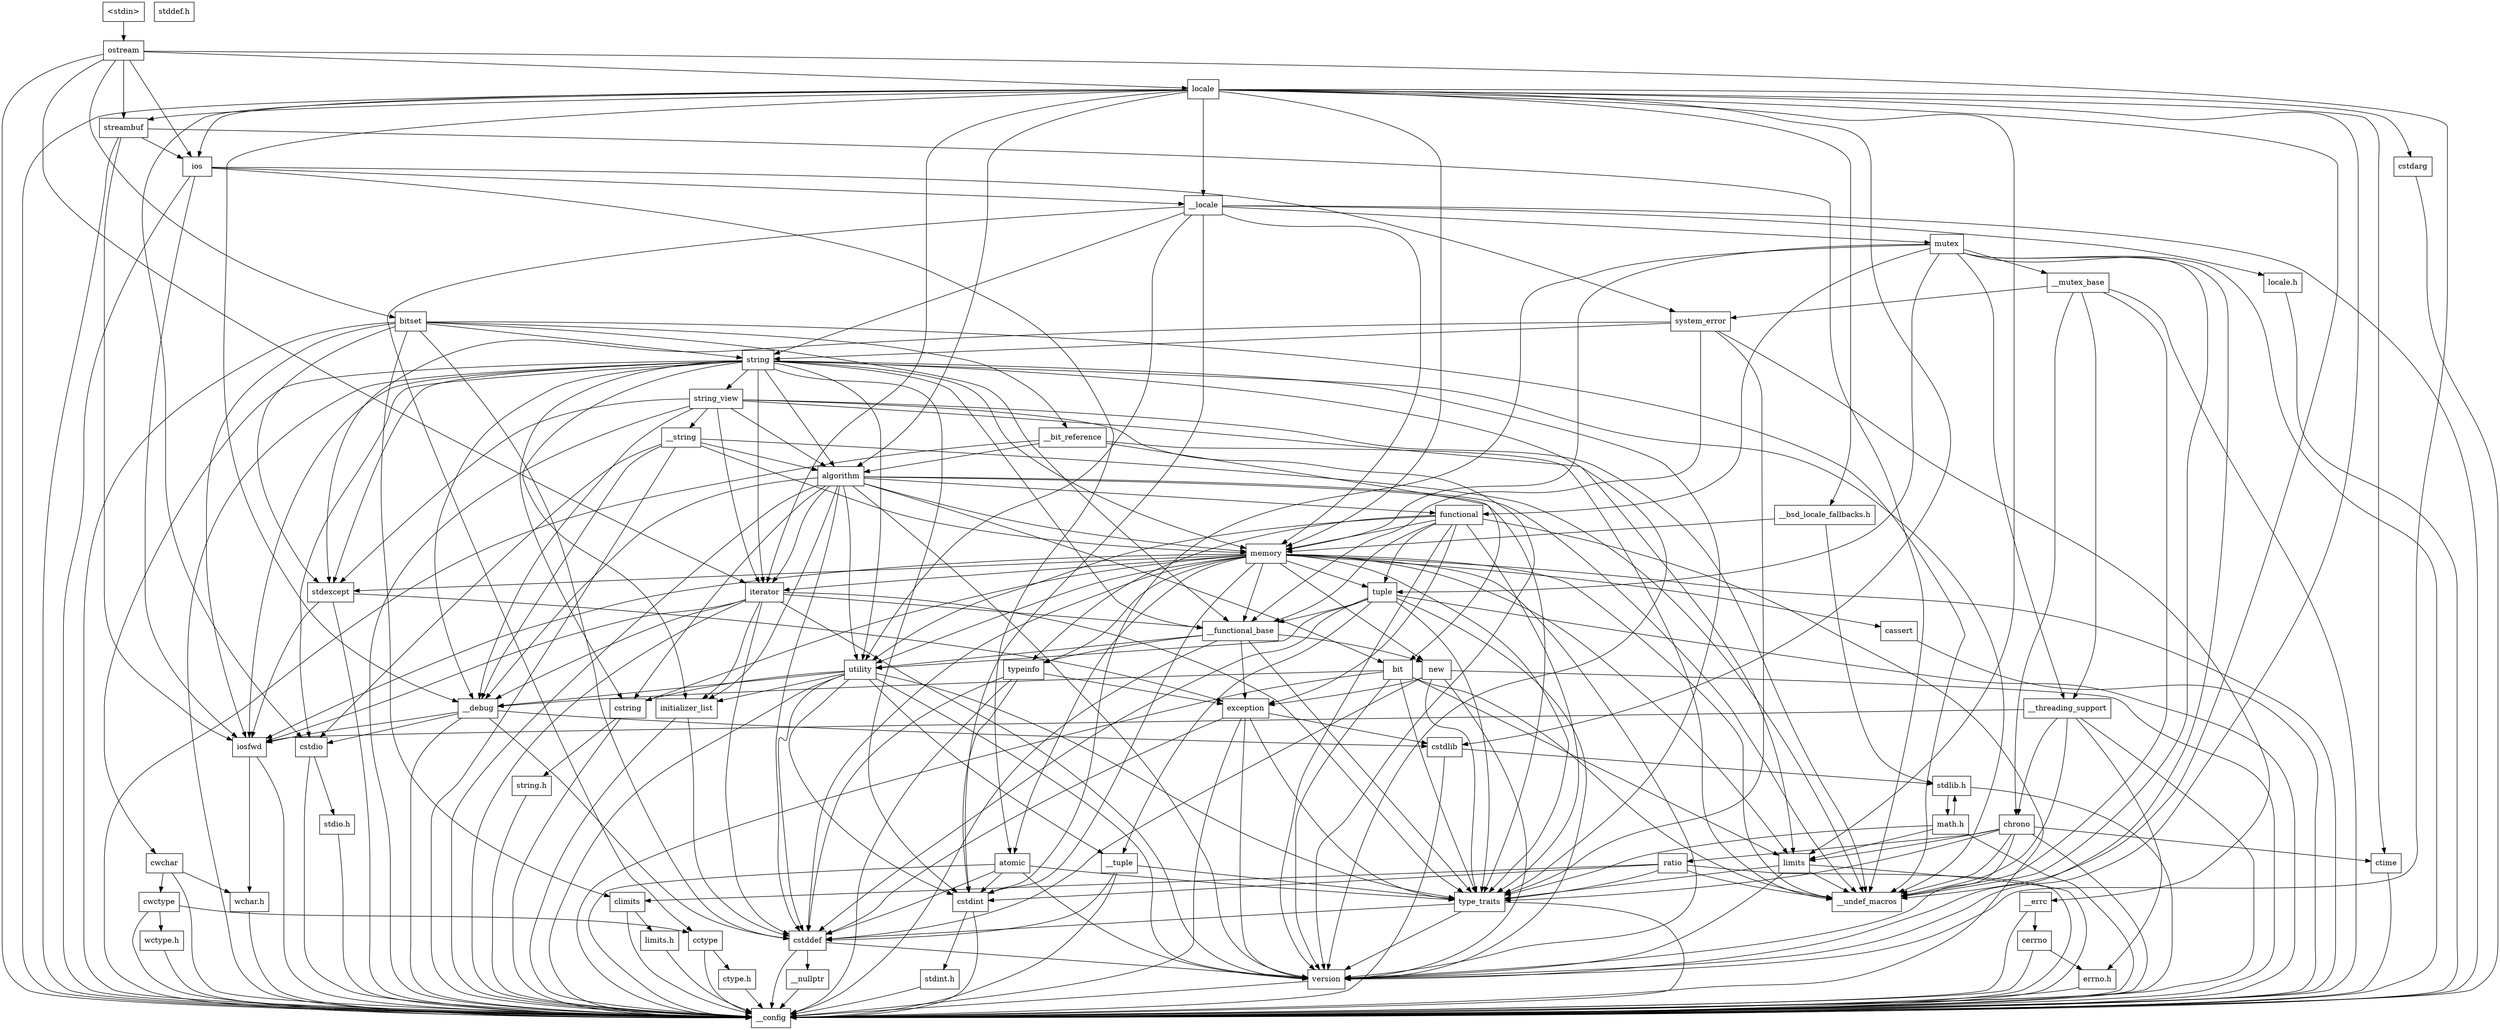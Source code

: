 digraph "dependencies" {
  header_0 [ shape="box", label="\<stdin\>" ];
  header_1 [ shape="box", label="ostream" ];
  header_105 [ shape="box", label="memory" ];
  header_106 [ shape="box", label="typeinfo" ];
  header_107 [ shape="box", label="exception" ];
  header_108 [ shape="box", label="new" ];
  header_109 [ shape="box", label="iterator" ];
  header_11 [ shape="box", label="ios" ];
  header_110 [ shape="box", label="__functional_base" ];
  header_111 [ shape="box", label="tuple" ];
  header_112 [ shape="box", label="stdexcept" ];
  header_113 [ shape="box", label="cassert" ];
  header_115 [ shape="box", label="atomic" ];
  header_116 [ shape="box", label="functional" ];
  header_117 [ shape="box", label="bit" ];
  header_118 [ shape="box", label="cwchar" ];
  header_119 [ shape="box", label="cwctype" ];
  header_12 [ shape="box", label="iosfwd" ];
  header_120 [ shape="box", label="cctype" ];
  header_121 [ shape="box", label="ctype.h" ];
  header_123 [ shape="box", label="wctype.h" ];
  header_126 [ shape="box", label="mutex" ];
  header_127 [ shape="box", label="__mutex_base" ];
  header_128 [ shape="box", label="chrono" ];
  header_129 [ shape="box", label="ctime" ];
  header_13 [ shape="box", label="wchar.h" ];
  header_135 [ shape="box", label="ratio" ];
  header_136 [ shape="box", label="climits" ];
  header_137 [ shape="box", label="limits.h" ];
  header_146 [ shape="box", label="system_error" ];
  header_147 [ shape="box", label="__errc" ];
  header_148 [ shape="box", label="cerrno" ];
  header_149 [ shape="box", label="errno.h" ];
  header_157 [ shape="box", label="__threading_support" ];
  header_163 [ shape="box", label="locale.h" ];
  header_166 [ shape="box", label="streambuf" ];
  header_167 [ shape="box", label="locale" ];
  header_168 [ shape="box", label="cstdarg" ];
  header_170 [ shape="box", label="__bsd_locale_fallbacks.h" ];
  header_171 [ shape="box", label="bitset" ];
  header_172 [ shape="box", label="__bit_reference" ];
  header_18 [ shape="box", label="stddef.h" ];
  header_2 [ shape="box", label="__config" ];
  header_29 [ shape="box", label="__locale" ];
  header_30 [ shape="box", label="string" ];
  header_31 [ shape="box", label="string_view" ];
  header_32 [ shape="box", label="__string" ];
  header_33 [ shape="box", label="algorithm" ];
  header_34 [ shape="box", label="initializer_list" ];
  header_35 [ shape="box", label="cstddef" ];
  header_36 [ shape="box", label="version" ];
  header_38 [ shape="box", label="__nullptr" ];
  header_39 [ shape="box", label="type_traits" ];
  header_40 [ shape="box", label="cstring" ];
  header_41 [ shape="box", label="string.h" ];
  header_44 [ shape="box", label="utility" ];
  header_45 [ shape="box", label="__tuple" ];
  header_46 [ shape="box", label="cstdint" ];
  header_47 [ shape="box", label="stdint.h" ];
  header_54 [ shape="box", label="__debug" ];
  header_55 [ shape="box", label="cstdlib" ];
  header_56 [ shape="box", label="stdlib.h" ];
  header_81 [ shape="box", label="math.h" ];
  header_93 [ shape="box", label="limits" ];
  header_94 [ shape="box", label="__undef_macros" ];
  header_95 [ shape="box", label="cstdio" ];
  header_96 [ shape="box", label="stdio.h" ];
  header_118 -> header_13;
  header_118 -> header_2;
  header_118 -> header_119;
  header_119 -> header_123;
  header_119 -> header_2;
  header_119 -> header_120;
  header_167 -> header_170;
  header_167 -> header_29;
  header_167 -> header_11;
  header_167 -> header_36;
  header_167 -> header_54;
  header_167 -> header_33;
  header_167 -> header_55;
  header_167 -> header_94;
  header_167 -> header_168;
  header_167 -> header_109;
  header_167 -> header_95;
  header_167 -> header_105;
  header_167 -> header_2;
  header_167 -> header_166;
  header_167 -> header_129;
  header_167 -> header_93;
  header_115 -> header_36;
  header_115 -> header_46;
  header_115 -> header_35;
  header_115 -> header_2;
  header_115 -> header_39;
  header_163 -> header_2;
  header_116 -> header_39;
  header_116 -> header_36;
  header_116 -> header_44;
  header_116 -> header_2;
  header_116 -> header_105;
  header_116 -> header_107;
  header_116 -> header_106;
  header_116 -> header_110;
  header_116 -> header_111;
  header_117 -> header_39;
  header_117 -> header_36;
  header_117 -> header_54;
  header_117 -> header_2;
  header_117 -> header_94;
  header_117 -> header_93;
  header_112 -> header_107;
  header_112 -> header_2;
  header_112 -> header_12;
  header_113 -> header_2;
  header_110 -> header_39;
  header_110 -> header_44;
  header_110 -> header_2;
  header_110 -> header_108;
  header_110 -> header_107;
  header_110 -> header_106;
  header_111 -> header_39;
  header_111 -> header_36;
  header_111 -> header_35;
  header_111 -> header_45;
  header_111 -> header_44;
  header_111 -> header_2;
  header_111 -> header_110;
  header_168 -> header_2;
  header_47 -> header_2;
  header_46 -> header_47;
  header_46 -> header_2;
  header_45 -> header_35;
  header_45 -> header_2;
  header_45 -> header_39;
  header_44 -> header_39;
  header_44 -> header_36;
  header_44 -> header_34;
  header_44 -> header_35;
  header_44 -> header_54;
  header_44 -> header_46;
  header_44 -> header_45;
  header_44 -> header_2;
  header_44 -> header_40;
  header_41 -> header_2;
  header_40 -> header_2;
  header_40 -> header_41;
  header_105 -> header_115;
  header_105 -> header_12;
  header_105 -> header_39;
  header_105 -> header_36;
  header_105 -> header_35;
  header_105 -> header_46;
  header_105 -> header_44;
  header_105 -> header_2;
  header_105 -> header_108;
  header_105 -> header_40;
  header_105 -> header_94;
  header_105 -> header_109;
  header_105 -> header_111;
  header_105 -> header_106;
  header_105 -> header_112;
  header_105 -> header_113;
  header_105 -> header_110;
  header_105 -> header_93;
  header_107 -> header_36;
  header_107 -> header_35;
  header_107 -> header_2;
  header_107 -> header_55;
  header_107 -> header_39;
  header_106 -> header_46;
  header_106 -> header_107;
  header_106 -> header_35;
  header_106 -> header_2;
  header_166 -> header_94;
  header_166 -> header_2;
  header_166 -> header_11;
  header_166 -> header_12;
  header_0 -> header_1;
  header_1 -> header_171;
  header_1 -> header_36;
  header_1 -> header_109;
  header_1 -> header_2;
  header_1 -> header_167;
  header_1 -> header_166;
  header_1 -> header_11;
  header_54 -> header_95;
  header_54 -> header_35;
  header_54 -> header_2;
  header_54 -> header_55;
  header_54 -> header_12;
  header_55 -> header_2;
  header_55 -> header_56;
  header_56 -> header_81;
  header_56 -> header_2;
  header_135 -> header_94;
  header_135 -> header_46;
  header_135 -> header_2;
  header_135 -> header_136;
  header_135 -> header_39;
  header_136 -> header_2;
  header_136 -> header_137;
  header_137 -> header_2;
  header_29 -> header_46;
  header_29 -> header_30;
  header_29 -> header_126;
  header_29 -> header_44;
  header_29 -> header_2;
  header_29 -> header_120;
  header_29 -> header_163;
  header_29 -> header_105;
  header_127 -> header_94;
  header_127 -> header_146;
  header_127 -> header_2;
  header_127 -> header_157;
  header_127 -> header_128;
  header_126 -> header_157;
  header_126 -> header_36;
  header_126 -> header_127;
  header_126 -> header_46;
  header_126 -> header_2;
  header_126 -> header_94;
  header_126 -> header_105;
  header_126 -> header_116;
  header_126 -> header_111;
  header_123 -> header_2;
  header_121 -> header_2;
  header_120 -> header_2;
  header_120 -> header_121;
  header_129 -> header_2;
  header_128 -> header_39;
  header_128 -> header_36;
  header_128 -> header_2;
  header_128 -> header_135;
  header_128 -> header_94;
  header_128 -> header_129;
  header_128 -> header_93;
  header_38 -> header_2;
  header_39 -> header_36;
  header_39 -> header_35;
  header_39 -> header_2;
  header_36 -> header_2;
  header_34 -> header_35;
  header_34 -> header_2;
  header_35 -> header_36;
  header_35 -> header_2;
  header_35 -> header_38;
  header_32 -> header_54;
  header_32 -> header_33;
  header_32 -> header_94;
  header_32 -> header_2;
  header_32 -> header_105;
  header_32 -> header_95;
  header_33 -> header_117;
  header_33 -> header_39;
  header_33 -> header_36;
  header_33 -> header_34;
  header_33 -> header_35;
  header_33 -> header_54;
  header_33 -> header_94;
  header_33 -> header_44;
  header_33 -> header_109;
  header_33 -> header_40;
  header_33 -> header_116;
  header_33 -> header_2;
  header_33 -> header_105;
  header_30 -> header_2;
  header_30 -> header_12;
  header_30 -> header_39;
  header_30 -> header_36;
  header_30 -> header_34;
  header_30 -> header_54;
  header_30 -> header_33;
  header_30 -> header_31;
  header_30 -> header_46;
  header_30 -> header_44;
  header_30 -> header_109;
  header_30 -> header_118;
  header_30 -> header_40;
  header_30 -> header_94;
  header_30 -> header_95;
  header_30 -> header_105;
  header_30 -> header_112;
  header_30 -> header_110;
  header_31 -> header_36;
  header_31 -> header_54;
  header_31 -> header_32;
  header_31 -> header_33;
  header_31 -> header_109;
  header_31 -> header_94;
  header_31 -> header_2;
  header_31 -> header_112;
  header_31 -> header_93;
  header_157 -> header_149;
  header_157 -> header_94;
  header_157 -> header_2;
  header_157 -> header_12;
  header_157 -> header_128;
  header_109 -> header_12;
  header_109 -> header_39;
  header_109 -> header_36;
  header_109 -> header_34;
  header_109 -> header_35;
  header_109 -> header_54;
  header_109 -> header_2;
  header_109 -> header_110;
  header_108 -> header_36;
  header_108 -> header_107;
  header_108 -> header_35;
  header_108 -> header_2;
  header_108 -> header_39;
  header_81 -> header_93;
  header_81 -> header_2;
  header_81 -> header_56;
  header_81 -> header_39;
  header_147 -> header_148;
  header_147 -> header_2;
  header_146 -> header_39;
  header_146 -> header_112;
  header_146 -> header_30;
  header_146 -> header_110;
  header_146 -> header_147;
  header_149 -> header_2;
  header_148 -> header_149;
  header_148 -> header_2;
  header_11 -> header_29;
  header_11 -> header_115;
  header_11 -> header_2;
  header_11 -> header_12;
  header_11 -> header_146;
  header_12 -> header_2;
  header_12 -> header_13;
  header_13 -> header_2;
  header_95 -> header_96;
  header_95 -> header_2;
  header_96 -> header_2;
  header_93 -> header_94;
  header_93 -> header_36;
  header_93 -> header_2;
  header_93 -> header_39;
  header_170 -> header_105;
  header_170 -> header_56;
  header_171 -> header_12;
  header_171 -> header_172;
  header_171 -> header_35;
  header_171 -> header_30;
  header_171 -> header_2;
  header_171 -> header_136;
  header_171 -> header_94;
  header_171 -> header_112;
  header_171 -> header_110;
  header_172 -> header_94;
  header_172 -> header_117;
  header_172 -> header_2;
  header_172 -> header_33;
}